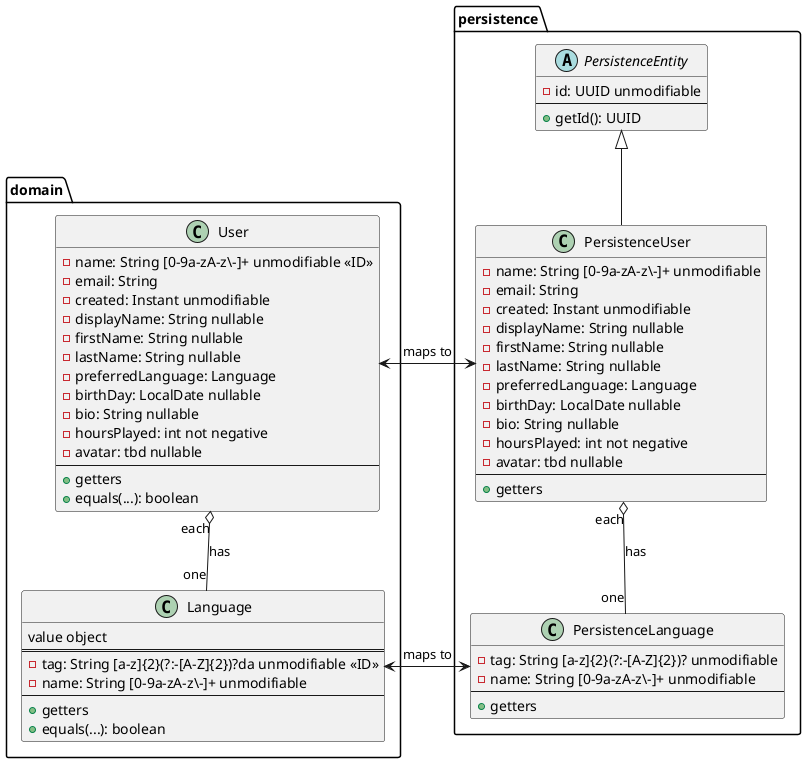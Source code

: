 @startuml

package domain {

    class User {
        {field} - name: String [0-9a-zA-z\-]+ unmodifiable <<ID>>
        {field} - email: String
        {field} - created: Instant unmodifiable
        {field} - displayName: String nullable
        {field} - firstName: String nullable
        {field} - lastName: String nullable
        {field} - preferredLanguage: Language
        {field} - birthDay: LocalDate nullable
        {field} - bio: String nullable
        {field} - hoursPlayed: int not negative
        {field} - avatar: tbd nullable
        --
        {method}+ getters
        {method}+ equals(...): boolean
    }

    class Language {
        value object
        ==
        {field} - tag: String [a-z]{2}(?:-[A-Z]{2})?da unmodifiable <<ID>>
        {field} - name: String [0-9a-zA-z\-]+ unmodifiable
        --
        {method} + getters
        {method} + equals(...): boolean
    }
}

package persistence {

    abstract class PersistenceEntity {
        {field} - id: UUID unmodifiable
        --
        {method} + getId(): UUID
    }

    class PersistenceUser {
        {field} - name: String [0-9a-zA-z\-]+ unmodifiable
        {field} - email: String
        {field} - created: Instant unmodifiable
        {field} - displayName: String nullable
        {field} - firstName: String nullable
        {field} - lastName: String nullable
        {field} - preferredLanguage: Language
        {field} - birthDay: LocalDate nullable
        {field} - bio: String nullable
        {field} - hoursPlayed: int not negative
        {field} - avatar: tbd nullable
        --
        {method}+ getters
    }

    class PersistenceLanguage {
        {field} - tag: String [a-z]{2}(?:-[A-Z]{2})? unmodifiable
        {field} - name: String [0-9a-zA-z\-]+ unmodifiable
        --
        {method} + getters
    }

}

User "each" o-down- "one" Language:  has

PersistenceEntity <|-- PersistenceUser
PersistenceUser "each" o-- "one" PersistenceLanguage: has

PersistenceUser <-left-> User: maps to
PersistenceLanguage <-left-> Language: maps to

@enduml